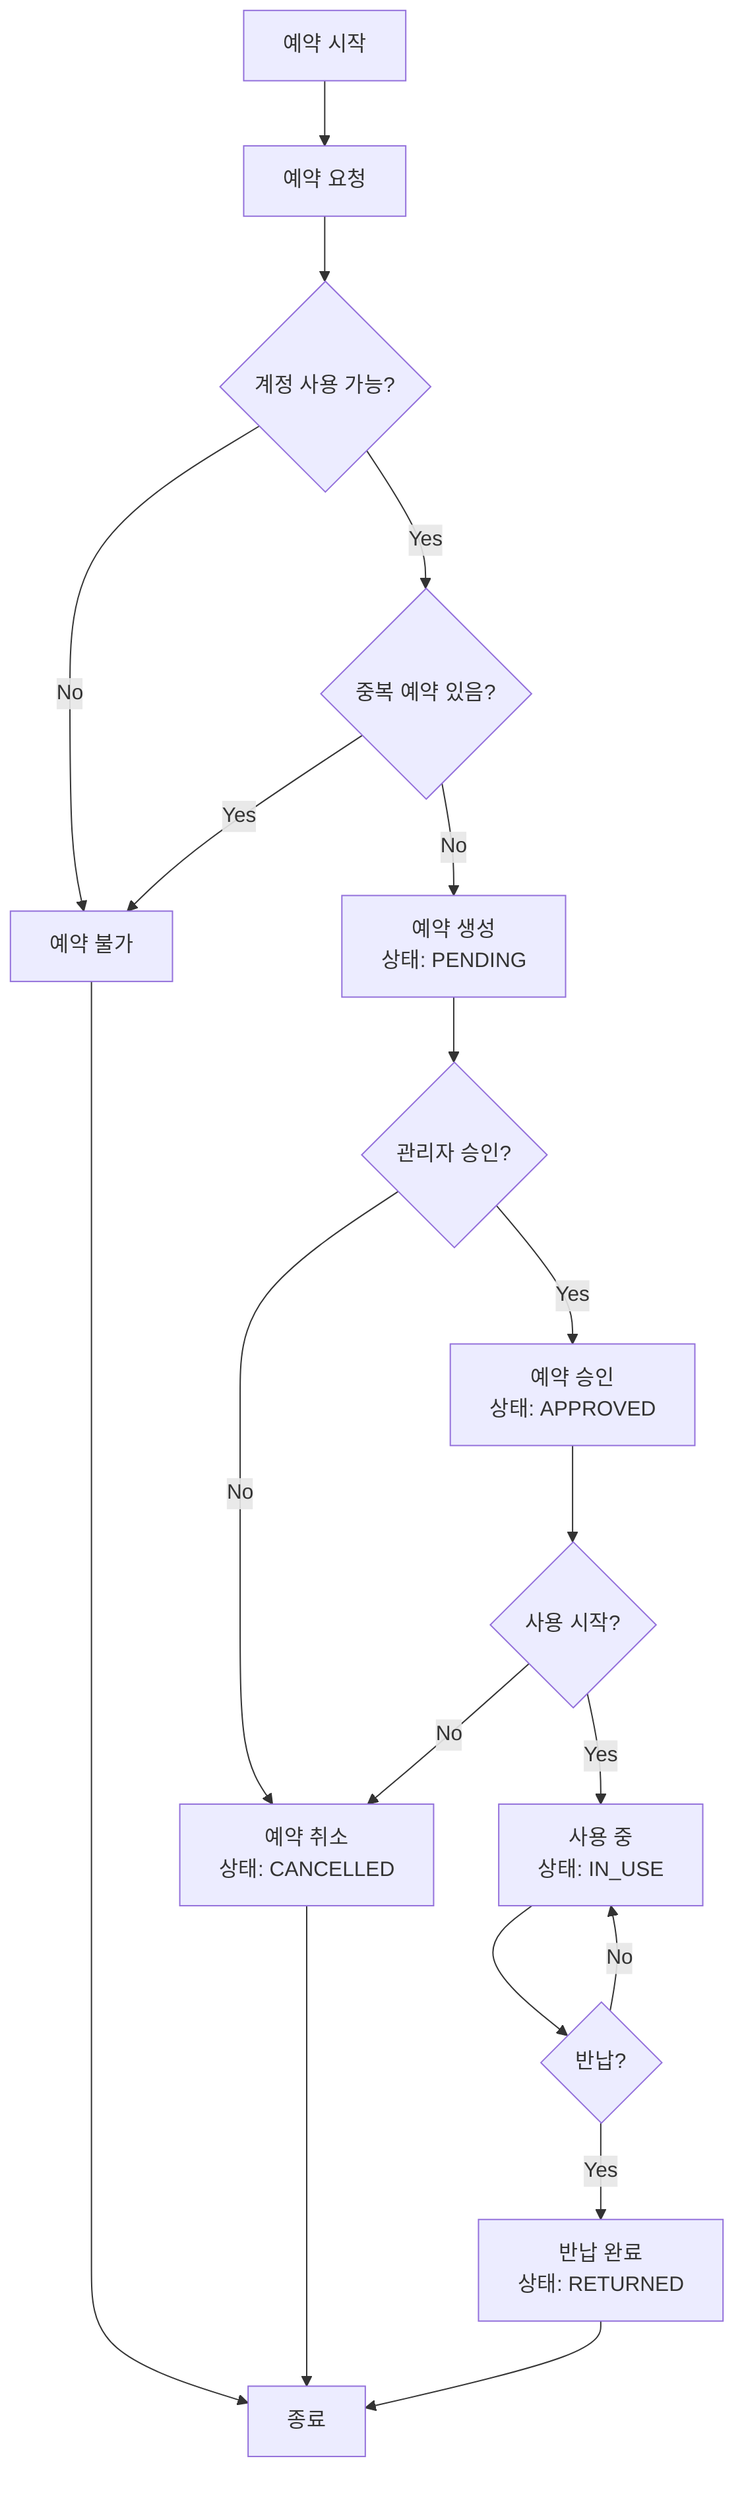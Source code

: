 flowchart TD
    A[예약 시작] --> B[예약 요청]
    B --> C{계정 사용 가능?}
    
    C -->|No| D[예약 불가]
    D --> Z[종료]
    
    C -->|Yes| E{중복 예약 있음?}
    E -->|Yes| D
    
    E -->|No| F[예약 생성<br/>상태: PENDING]
    
    F --> G{관리자 승인?}
    G -->|No| H[예약 취소<br/>상태: CANCELLED]
    H --> Z
    
    G -->|Yes| I[예약 승인<br/>상태: APPROVED]
    
    I --> J{사용 시작?}
    J -->|No| H
    
    J -->|Yes| K[사용 중<br/>상태: IN_USE]
    
    K --> L{반납?}
    L -->|Yes| M[반납 완료<br/>상태: RETURNED]
    M --> Z
    
    L -->|No| K